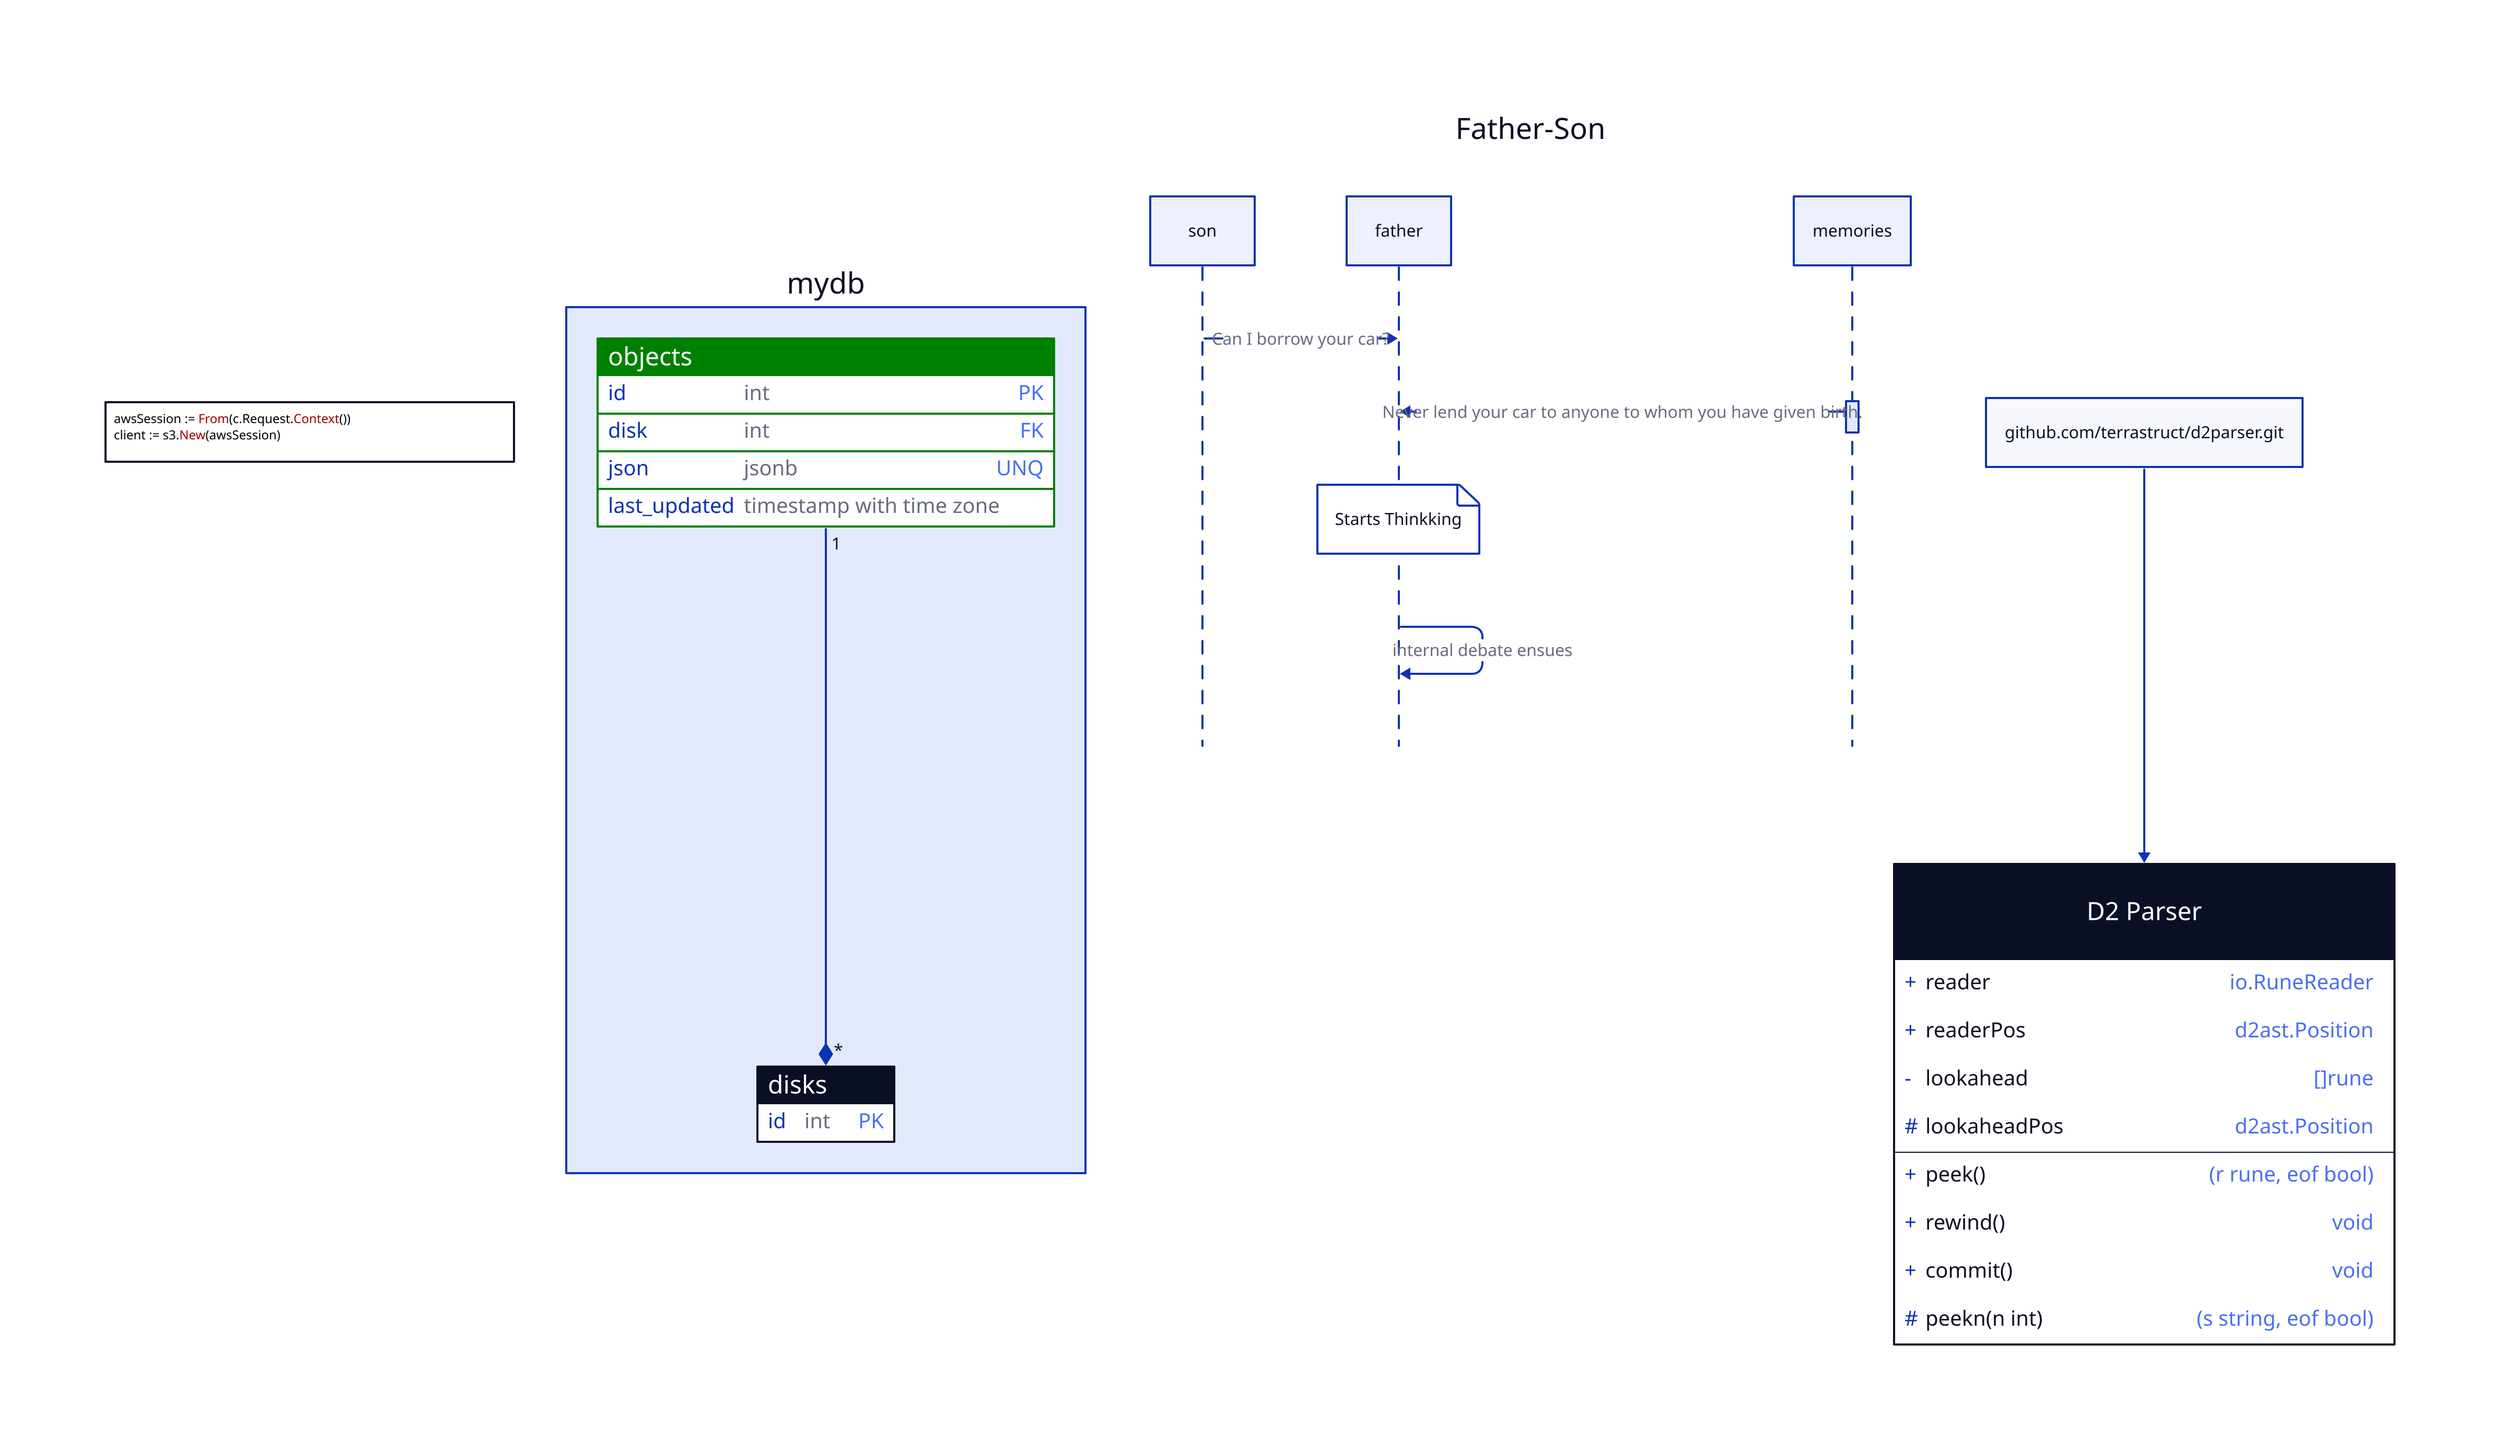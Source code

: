 # Code: https://d2lang.com/tour/text#code
code: |go
  awsSession := From(c.Request.Context())
  client := s3.New(awsSession)
|

# Tables: https://d2lang.com/tour/sql-tables
mydb: {
  objects: {
    shape: sql_table
    id: int {constraint: primary_key}
    disk: int {constraint: foreign_key}

    json: jsonb {constraint: unique}
    last_updated: timestamp with time zone
    style.fill: green
  }

  disks: {
    shape: sql_table
    id: int {constraint: primary_key}
  }

  objects.disk -> disks.id: {
    source-arrowhead.label: 1
    target-arrowhead: * {
      shape: diamond
      style.filled: true
    }
  }
}

# UML: https://d2lang.com/tour/uml-classes
D2 Parser: {
  shape: class

  # Default visibility is + so no need to specify.
  +reader: io.RuneReader
  readerPos: d2ast.Position

  # Private field.
  -lookahead: "[]rune"

  # Protected field.
  # We have to escape the # to prevent the line from being parsed as a comment.
  \#lookaheadPos: d2ast.Position

  +peek(): (r rune, eof bool)
  rewind()
  commit()

  \#peekn(n int): (s string, eof bool)
}

"github.com/terrastruct/d2parser.git" -> D2 Parser

# Sequence: https://d2lang.com/tour/sequence-diagrams
Father-Son: {
  shape: sequence_diagram
  son -> father: Can I borrow your car?
  memories: {
    friend -> father: Never lend your car to anyone to whom you have given birth.
    father."Starts Thinkking"
    father -> father: internal debate ensues
  }
}
